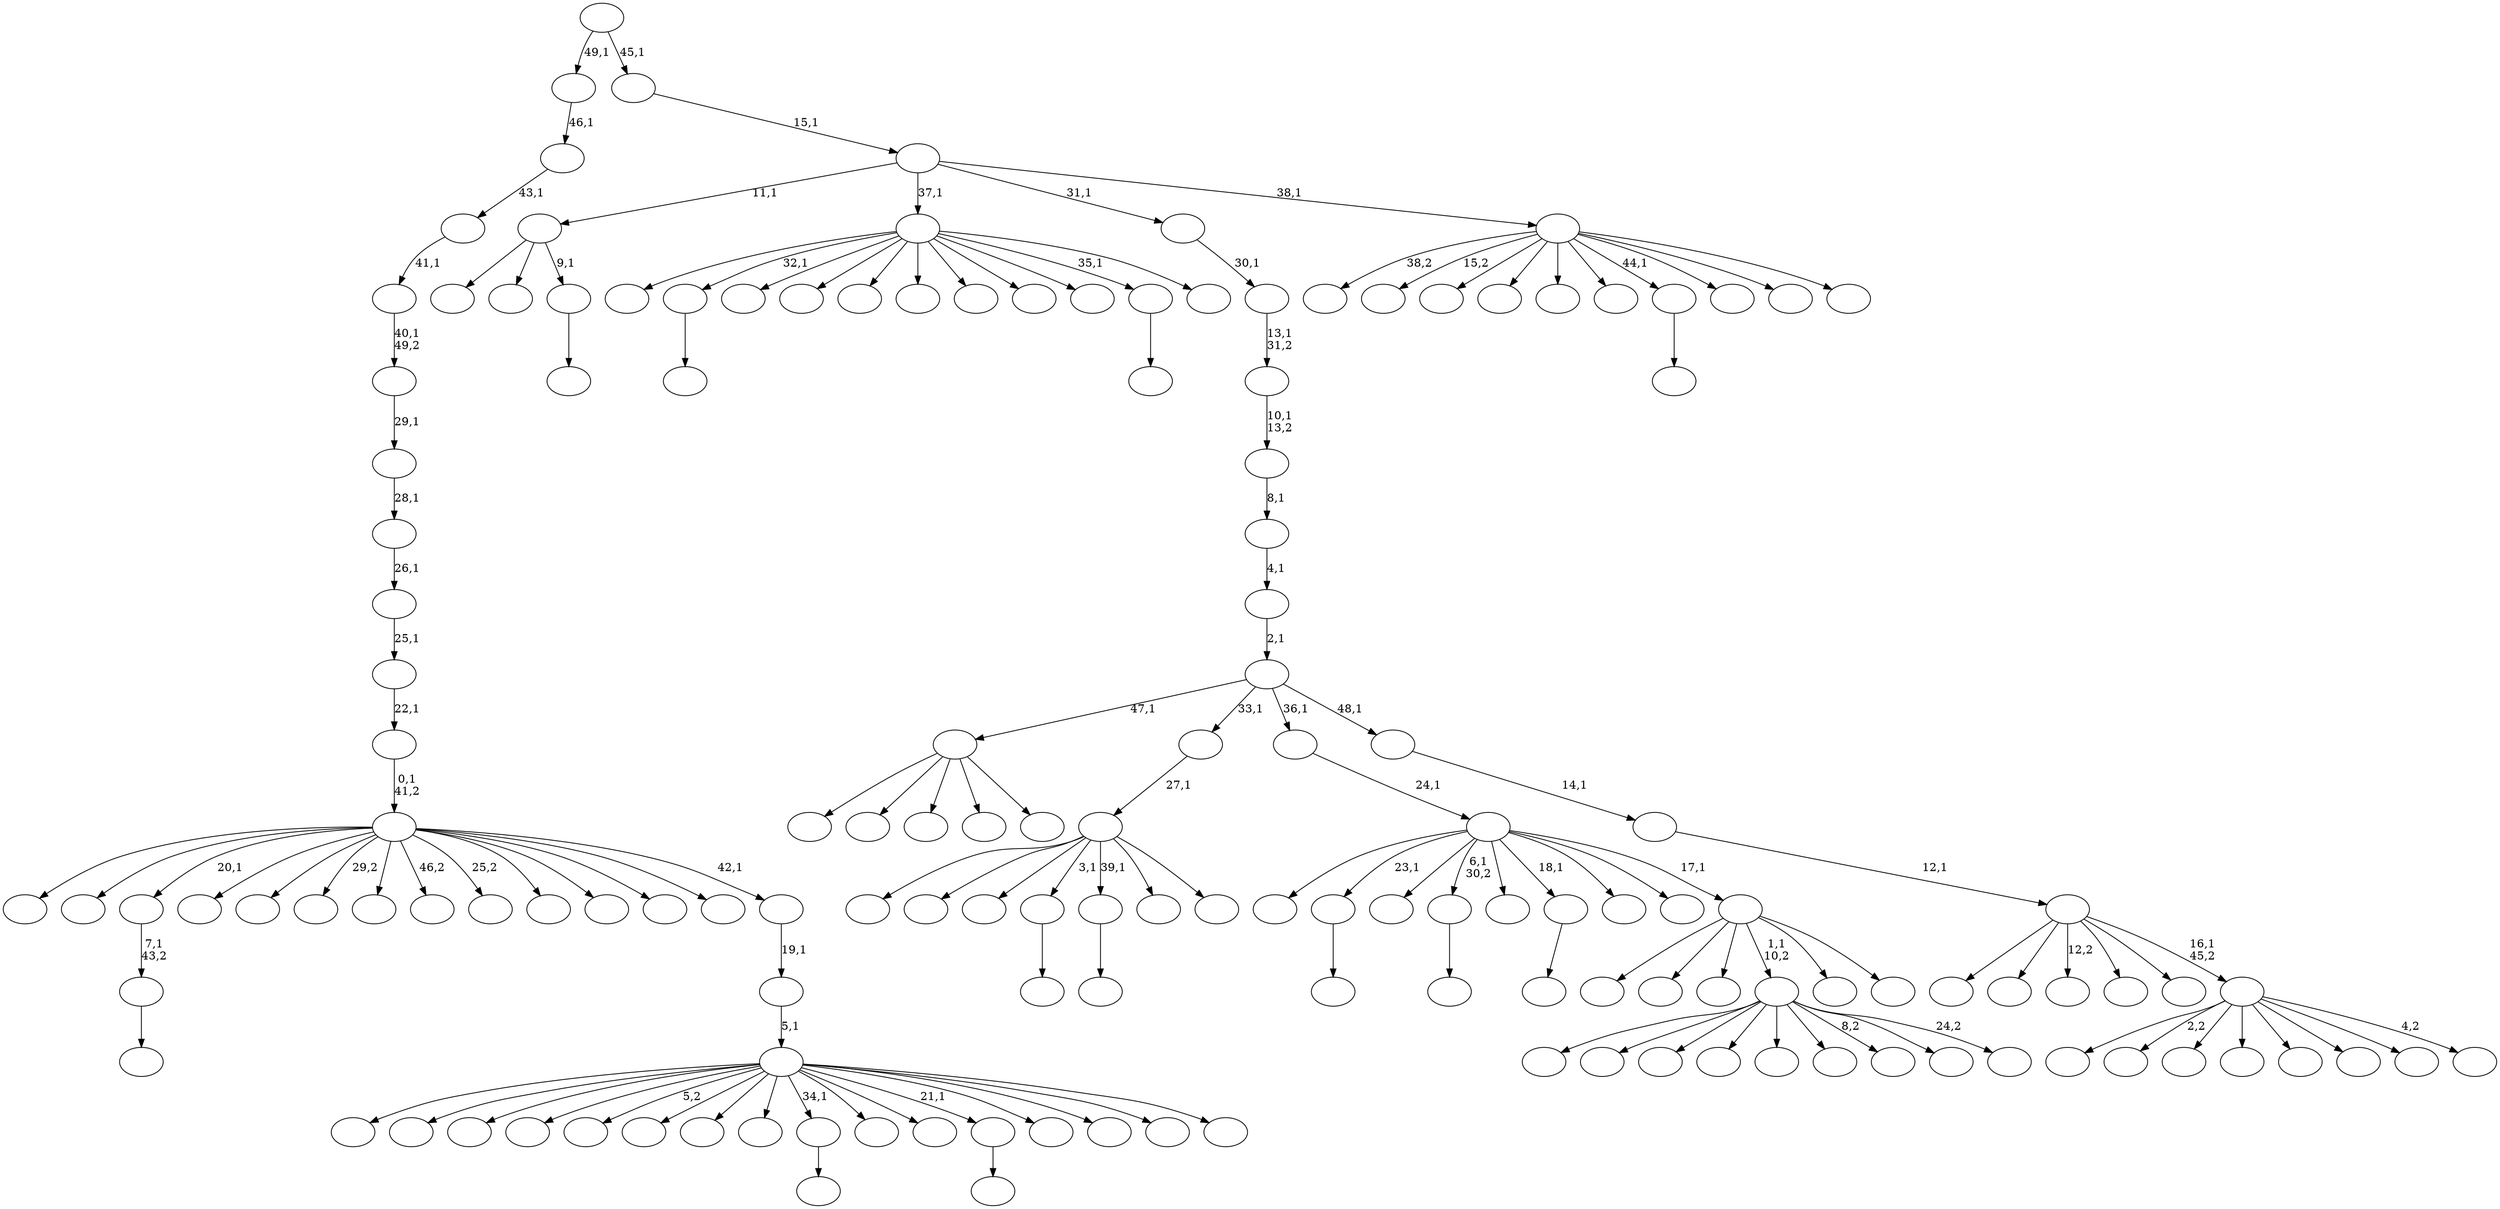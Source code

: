 digraph T {
	150 [label=""]
	149 [label=""]
	148 [label=""]
	147 [label=""]
	146 [label=""]
	145 [label=""]
	144 [label=""]
	143 [label=""]
	142 [label=""]
	141 [label=""]
	140 [label=""]
	139 [label=""]
	138 [label=""]
	137 [label=""]
	136 [label=""]
	135 [label=""]
	134 [label=""]
	133 [label=""]
	132 [label=""]
	131 [label=""]
	130 [label=""]
	129 [label=""]
	128 [label=""]
	127 [label=""]
	126 [label=""]
	125 [label=""]
	124 [label=""]
	123 [label=""]
	122 [label=""]
	121 [label=""]
	120 [label=""]
	119 [label=""]
	118 [label=""]
	117 [label=""]
	116 [label=""]
	115 [label=""]
	114 [label=""]
	113 [label=""]
	112 [label=""]
	111 [label=""]
	110 [label=""]
	109 [label=""]
	108 [label=""]
	107 [label=""]
	106 [label=""]
	105 [label=""]
	104 [label=""]
	103 [label=""]
	102 [label=""]
	101 [label=""]
	100 [label=""]
	99 [label=""]
	98 [label=""]
	97 [label=""]
	96 [label=""]
	95 [label=""]
	94 [label=""]
	93 [label=""]
	92 [label=""]
	91 [label=""]
	90 [label=""]
	89 [label=""]
	88 [label=""]
	87 [label=""]
	86 [label=""]
	85 [label=""]
	84 [label=""]
	83 [label=""]
	82 [label=""]
	81 [label=""]
	80 [label=""]
	79 [label=""]
	78 [label=""]
	77 [label=""]
	76 [label=""]
	75 [label=""]
	74 [label=""]
	73 [label=""]
	72 [label=""]
	71 [label=""]
	70 [label=""]
	69 [label=""]
	68 [label=""]
	67 [label=""]
	66 [label=""]
	65 [label=""]
	64 [label=""]
	63 [label=""]
	62 [label=""]
	61 [label=""]
	60 [label=""]
	59 [label=""]
	58 [label=""]
	57 [label=""]
	56 [label=""]
	55 [label=""]
	54 [label=""]
	53 [label=""]
	52 [label=""]
	51 [label=""]
	50 [label=""]
	49 [label=""]
	48 [label=""]
	47 [label=""]
	46 [label=""]
	45 [label=""]
	44 [label=""]
	43 [label=""]
	42 [label=""]
	41 [label=""]
	40 [label=""]
	39 [label=""]
	38 [label=""]
	37 [label=""]
	36 [label=""]
	35 [label=""]
	34 [label=""]
	33 [label=""]
	32 [label=""]
	31 [label=""]
	30 [label=""]
	29 [label=""]
	28 [label=""]
	27 [label=""]
	26 [label=""]
	25 [label=""]
	24 [label=""]
	23 [label=""]
	22 [label=""]
	21 [label=""]
	20 [label=""]
	19 [label=""]
	18 [label=""]
	17 [label=""]
	16 [label=""]
	15 [label=""]
	14 [label=""]
	13 [label=""]
	12 [label=""]
	11 [label=""]
	10 [label=""]
	9 [label=""]
	8 [label=""]
	7 [label=""]
	6 [label=""]
	5 [label=""]
	4 [label=""]
	3 [label=""]
	2 [label=""]
	1 [label=""]
	0 [label=""]
	141 -> 142 [label=""]
	136 -> 137 [label=""]
	129 -> 130 [label=""]
	121 -> 122 [label=""]
	120 -> 121 [label="7,1\n43,2"]
	98 -> 99 [label=""]
	93 -> 102 [label=""]
	93 -> 101 [label=""]
	93 -> 97 [label=""]
	93 -> 96 [label=""]
	93 -> 94 [label=""]
	84 -> 85 [label=""]
	82 -> 83 [label=""]
	76 -> 77 [label=""]
	67 -> 68 [label=""]
	64 -> 65 [label=""]
	58 -> 59 [label=""]
	55 -> 147 [label=""]
	55 -> 134 [label=""]
	55 -> 106 [label=""]
	55 -> 98 [label="3,1"]
	55 -> 76 [label="39,1"]
	55 -> 74 [label=""]
	55 -> 56 [label=""]
	54 -> 55 [label="27,1"]
	50 -> 150 [label=""]
	50 -> 139 [label=""]
	50 -> 118 [label=""]
	50 -> 105 [label=""]
	50 -> 103 [label=""]
	50 -> 87 [label=""]
	50 -> 70 [label="8,2"]
	50 -> 53 [label=""]
	50 -> 51 [label="24,2"]
	48 -> 49 [label=""]
	47 -> 123 [label=""]
	47 -> 69 [label=""]
	47 -> 48 [label="9,1"]
	38 -> 140 [label=""]
	38 -> 133 [label=""]
	38 -> 126 [label=""]
	38 -> 50 [label="1,1\n10,2"]
	38 -> 40 [label=""]
	38 -> 39 [label=""]
	37 -> 146 [label=""]
	37 -> 136 [label="23,1"]
	37 -> 131 [label=""]
	37 -> 129 [label="6,1\n30,2"]
	37 -> 115 [label=""]
	37 -> 82 [label="18,1"]
	37 -> 78 [label=""]
	37 -> 63 [label=""]
	37 -> 38 [label="17,1"]
	36 -> 37 [label="24,1"]
	34 -> 145 [label=""]
	34 -> 141 [label="32,1"]
	34 -> 116 [label=""]
	34 -> 112 [label=""]
	34 -> 107 [label=""]
	34 -> 92 [label=""]
	34 -> 88 [label=""]
	34 -> 81 [label=""]
	34 -> 62 [label=""]
	34 -> 58 [label="35,1"]
	34 -> 35 [label=""]
	30 -> 135 [label=""]
	30 -> 124 [label=""]
	30 -> 113 [label=""]
	30 -> 110 [label=""]
	30 -> 104 [label="5,2"]
	30 -> 95 [label=""]
	30 -> 90 [label=""]
	30 -> 89 [label=""]
	30 -> 84 [label="34,1"]
	30 -> 72 [label=""]
	30 -> 71 [label=""]
	30 -> 67 [label="21,1"]
	30 -> 61 [label=""]
	30 -> 42 [label=""]
	30 -> 41 [label=""]
	30 -> 31 [label=""]
	29 -> 30 [label="5,1"]
	28 -> 29 [label="19,1"]
	27 -> 149 [label=""]
	27 -> 125 [label=""]
	27 -> 120 [label="20,1"]
	27 -> 109 [label=""]
	27 -> 100 [label=""]
	27 -> 80 [label="29,2"]
	27 -> 79 [label=""]
	27 -> 73 [label="46,2"]
	27 -> 66 [label="25,2"]
	27 -> 57 [label=""]
	27 -> 52 [label=""]
	27 -> 45 [label=""]
	27 -> 32 [label=""]
	27 -> 28 [label="42,1"]
	26 -> 27 [label="0,1\n41,2"]
	25 -> 26 [label="22,1"]
	24 -> 25 [label="25,1"]
	23 -> 24 [label="26,1"]
	22 -> 23 [label="28,1"]
	21 -> 22 [label="29,1"]
	20 -> 21 [label="40,1\n49,2"]
	19 -> 20 [label="41,1"]
	18 -> 19 [label="43,1"]
	17 -> 18 [label="46,1"]
	15 -> 143 [label=""]
	15 -> 132 [label="2,2"]
	15 -> 127 [label=""]
	15 -> 119 [label=""]
	15 -> 86 [label=""]
	15 -> 75 [label=""]
	15 -> 60 [label=""]
	15 -> 16 [label="4,2"]
	14 -> 148 [label=""]
	14 -> 138 [label=""]
	14 -> 91 [label="12,2"]
	14 -> 46 [label=""]
	14 -> 33 [label=""]
	14 -> 15 [label="16,1\n45,2"]
	13 -> 14 [label="12,1"]
	12 -> 13 [label="14,1"]
	11 -> 93 [label="47,1"]
	11 -> 54 [label="33,1"]
	11 -> 36 [label="36,1"]
	11 -> 12 [label="48,1"]
	10 -> 11 [label="2,1"]
	9 -> 10 [label="4,1"]
	8 -> 9 [label="8,1"]
	7 -> 8 [label="10,1\n13,2"]
	6 -> 7 [label="13,1\n31,2"]
	5 -> 6 [label="30,1"]
	3 -> 144 [label="38,2"]
	3 -> 128 [label="15,2"]
	3 -> 117 [label=""]
	3 -> 114 [label=""]
	3 -> 111 [label=""]
	3 -> 108 [label=""]
	3 -> 64 [label="44,1"]
	3 -> 44 [label=""]
	3 -> 43 [label=""]
	3 -> 4 [label=""]
	2 -> 47 [label="11,1"]
	2 -> 34 [label="37,1"]
	2 -> 5 [label="31,1"]
	2 -> 3 [label="38,1"]
	1 -> 2 [label="15,1"]
	0 -> 17 [label="49,1"]
	0 -> 1 [label="45,1"]
}
